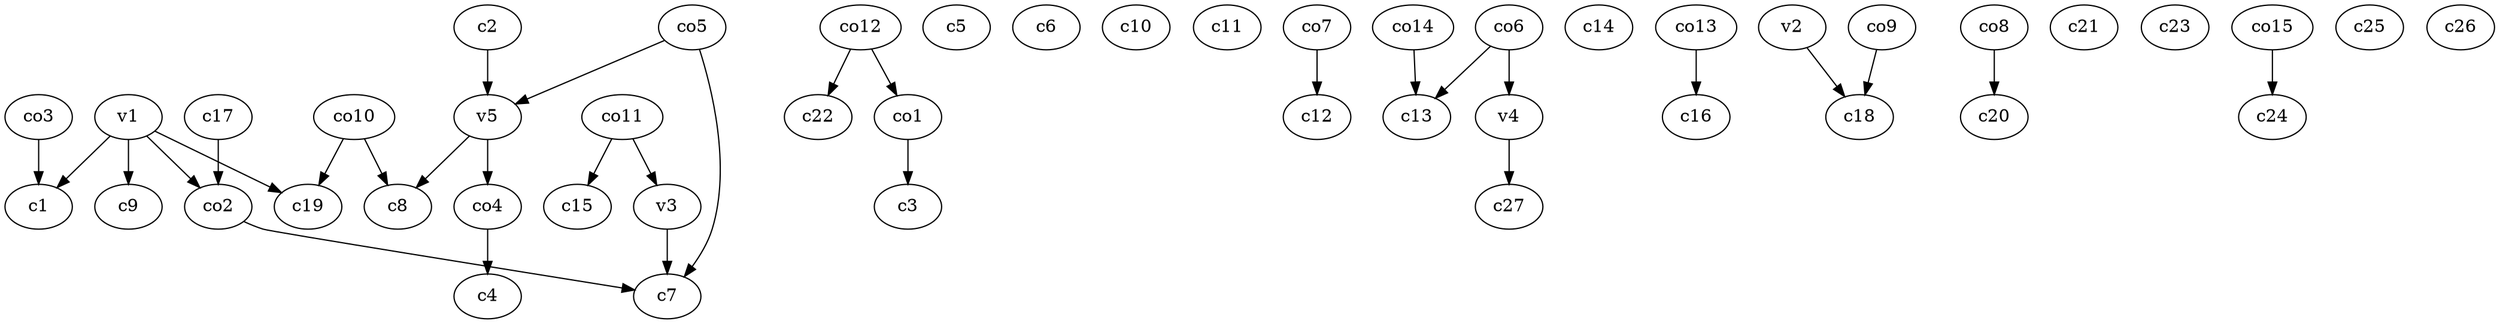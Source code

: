 strict digraph  {
c1;
c2;
c3;
c4;
c5;
c6;
c7;
c8;
c9;
c10;
c11;
c12;
c13;
c14;
c15;
c16;
c17;
c18;
c19;
c20;
c21;
c22;
c23;
c24;
c25;
c26;
c27;
v1;
v2;
v3;
v4;
v5;
co1;
co2;
co3;
co4;
co5;
co6;
co7;
co8;
co9;
co10;
co11;
co12;
co13;
co14;
co15;
c2 -> v5  [weight=1];
c17 -> co2  [weight=1];
v1 -> c19  [weight=1];
v1 -> c9  [weight=1];
v1 -> c1  [weight=1];
v1 -> co2  [weight=1];
v2 -> c18  [weight=1];
v3 -> c7  [weight=1];
v4 -> c27  [weight=1];
v5 -> c8  [weight=1];
v5 -> co4  [weight=1];
co1 -> c3  [weight=1];
co2 -> c7  [weight=1];
co3 -> c1  [weight=1];
co4 -> c4  [weight=1];
co5 -> c7  [weight=1];
co5 -> v5  [weight=1];
co6 -> c13  [weight=1];
co6 -> v4  [weight=1];
co7 -> c12  [weight=1];
co8 -> c20  [weight=1];
co9 -> c18  [weight=1];
co10 -> c19  [weight=1];
co10 -> c8  [weight=1];
co11 -> c15  [weight=1];
co11 -> v3  [weight=1];
co12 -> c22  [weight=1];
co12 -> co1  [weight=1];
co13 -> c16  [weight=1];
co14 -> c13  [weight=1];
co15 -> c24  [weight=1];
}
